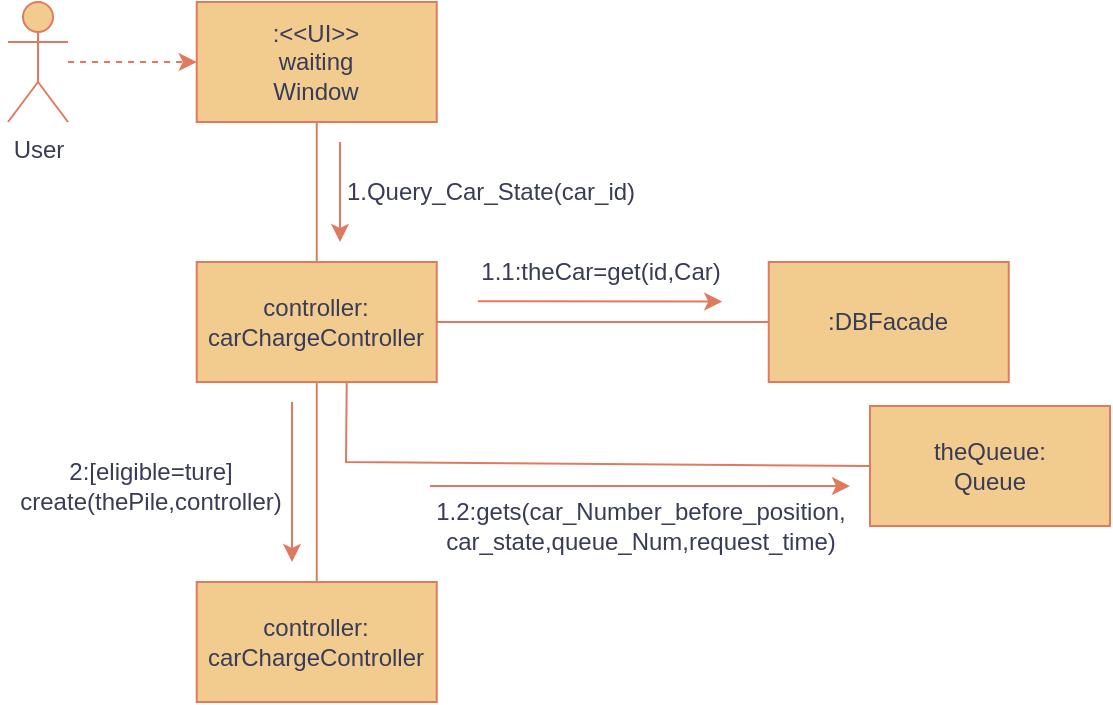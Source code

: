 <mxfile version="27.0.8">
  <diagram name="第 1 页" id="bHcTDLf7TKKdNk15PB5Z">
    <mxGraphModel dx="541" dy="322" grid="1" gridSize="10" guides="1" tooltips="1" connect="1" arrows="1" fold="1" page="1" pageScale="1" pageWidth="827" pageHeight="1169" math="0" shadow="0">
      <root>
        <mxCell id="0" />
        <mxCell id="1" parent="0" />
        <mxCell id="YLqs5a6kLeAyBYIjlwHh-1" value="User" style="shape=umlActor;verticalLabelPosition=bottom;verticalAlign=top;html=1;rounded=0;labelBackgroundColor=none;fillColor=#F2CC8F;strokeColor=#E07A5F;fontColor=#393C56;" parent="1" vertex="1">
          <mxGeometry x="44" y="100" width="30" height="60" as="geometry" />
        </mxCell>
        <mxCell id="YLqs5a6kLeAyBYIjlwHh-2" value="controller:&lt;br&gt;carChargeController" style="rounded=0;whiteSpace=wrap;html=1;labelBackgroundColor=none;fillColor=#F2CC8F;strokeColor=#E07A5F;fontColor=#393C56;" parent="1" vertex="1">
          <mxGeometry x="138.37" y="230" width="120" height="60" as="geometry" />
        </mxCell>
        <mxCell id="YLqs5a6kLeAyBYIjlwHh-4" value="" style="endArrow=classic;dashed=1;html=1;rounded=0;entryX=0;entryY=0.5;entryDx=0;entryDy=0;startArrow=none;startFill=0;endFill=1;labelBackgroundColor=none;strokeColor=#E07A5F;fontColor=default;" parent="1" source="YLqs5a6kLeAyBYIjlwHh-1" target="YLqs5a6kLeAyBYIjlwHh-26" edge="1">
          <mxGeometry width="50" height="50" relative="1" as="geometry">
            <mxPoint x="14" y="158" as="sourcePoint" />
            <mxPoint x="124" y="140" as="targetPoint" />
          </mxGeometry>
        </mxCell>
        <mxCell id="YLqs5a6kLeAyBYIjlwHh-11" value="theQueue:&lt;div&gt;Queue&lt;/div&gt;" style="rounded=0;whiteSpace=wrap;html=1;labelBackgroundColor=none;fillColor=#F2CC8F;strokeColor=#E07A5F;fontColor=#393C56;" parent="1" vertex="1">
          <mxGeometry x="475" y="302" width="120" height="60" as="geometry" />
        </mxCell>
        <mxCell id="YLqs5a6kLeAyBYIjlwHh-14" value=":DBFacade" style="rounded=0;whiteSpace=wrap;html=1;labelBackgroundColor=none;fillColor=#F2CC8F;strokeColor=#E07A5F;fontColor=#393C56;" parent="1" vertex="1">
          <mxGeometry x="424.37" y="230" width="120" height="60" as="geometry" />
        </mxCell>
        <mxCell id="YLqs5a6kLeAyBYIjlwHh-17" value="1.1:theCar=get(id,Car)" style="text;html=1;align=center;verticalAlign=middle;resizable=0;points=[];autosize=1;strokeColor=none;fillColor=none;rounded=0;labelBackgroundColor=none;fontColor=#393C56;" parent="1" vertex="1">
          <mxGeometry x="270" y="220" width="140" height="30" as="geometry" />
        </mxCell>
        <mxCell id="YLqs5a6kLeAyBYIjlwHh-19" value="" style="endArrow=classic;html=1;rounded=0;labelBackgroundColor=none;strokeColor=#E07A5F;fontColor=default;exitX=0.099;exitY=-0.003;exitDx=0;exitDy=0;exitPerimeter=0;" parent="1" edge="1">
          <mxGeometry width="50" height="50" relative="1" as="geometry">
            <mxPoint x="278.91" y="249.66" as="sourcePoint" />
            <mxPoint x="401.09" y="249.75" as="targetPoint" />
          </mxGeometry>
        </mxCell>
        <mxCell id="YLqs5a6kLeAyBYIjlwHh-22" value="" style="endArrow=none;html=1;rounded=0;entryX=0;entryY=0.5;entryDx=0;entryDy=0;labelBackgroundColor=none;strokeColor=#E07A5F;fontColor=default;exitX=0.75;exitY=1;exitDx=0;exitDy=0;" parent="1" target="YLqs5a6kLeAyBYIjlwHh-11" edge="1">
          <mxGeometry width="50" height="50" relative="1" as="geometry">
            <mxPoint x="213.37" y="290" as="sourcePoint" />
            <mxPoint x="215" y="312.711" as="targetPoint" />
            <Array as="points">
              <mxPoint x="213" y="330" />
            </Array>
          </mxGeometry>
        </mxCell>
        <mxCell id="YLqs5a6kLeAyBYIjlwHh-28" value="" style="edgeStyle=orthogonalEdgeStyle;rounded=0;orthogonalLoop=1;jettySize=auto;html=1;endArrow=none;startFill=0;labelBackgroundColor=none;strokeColor=#E07A5F;fontColor=default;" parent="1" source="YLqs5a6kLeAyBYIjlwHh-26" target="YLqs5a6kLeAyBYIjlwHh-2" edge="1">
          <mxGeometry relative="1" as="geometry" />
        </mxCell>
        <mxCell id="YLqs5a6kLeAyBYIjlwHh-26" value=":&amp;lt;&amp;lt;UI&amp;gt;&amp;gt;&lt;div&gt;waiting&lt;/div&gt;&lt;div&gt;Window&lt;/div&gt;" style="rounded=0;whiteSpace=wrap;html=1;labelBackgroundColor=none;fillColor=#F2CC8F;strokeColor=#E07A5F;fontColor=#393C56;" parent="1" vertex="1">
          <mxGeometry x="138.37" y="100" width="120" height="60" as="geometry" />
        </mxCell>
        <mxCell id="YLqs5a6kLeAyBYIjlwHh-29" value="" style="endArrow=classic;html=1;rounded=0;strokeColor=#E07A5F;fontColor=#393C56;fillColor=#F2CC8F;" parent="1" edge="1">
          <mxGeometry width="50" height="50" relative="1" as="geometry">
            <mxPoint x="210" y="170" as="sourcePoint" />
            <mxPoint x="210" y="220" as="targetPoint" />
          </mxGeometry>
        </mxCell>
        <mxCell id="YLqs5a6kLeAyBYIjlwHh-30" value="1.Query_Car_State(car_id)" style="text;html=1;align=center;verticalAlign=middle;resizable=0;points=[];autosize=1;strokeColor=none;fillColor=none;fontColor=#393C56;" parent="1" vertex="1">
          <mxGeometry x="200" y="179.6" width="170" height="30" as="geometry" />
        </mxCell>
        <mxCell id="YLqs5a6kLeAyBYIjlwHh-31" value="controller:&lt;br&gt;carChargeController" style="rounded=0;whiteSpace=wrap;html=1;labelBackgroundColor=none;fillColor=#F2CC8F;strokeColor=#E07A5F;fontColor=#393C56;" parent="1" vertex="1">
          <mxGeometry x="138.37" y="390" width="120" height="60" as="geometry" />
        </mxCell>
        <mxCell id="YLqs5a6kLeAyBYIjlwHh-35" value="" style="endArrow=none;html=1;rounded=0;strokeColor=#E07A5F;fontColor=#393C56;fillColor=#F2CC8F;entryX=0;entryY=0.5;entryDx=0;entryDy=0;" parent="1" source="YLqs5a6kLeAyBYIjlwHh-2" target="YLqs5a6kLeAyBYIjlwHh-14" edge="1">
          <mxGeometry width="50" height="50" relative="1" as="geometry">
            <mxPoint x="258.37" y="310" as="sourcePoint" />
            <mxPoint x="329.081" y="260" as="targetPoint" />
          </mxGeometry>
        </mxCell>
        <mxCell id="YLqs5a6kLeAyBYIjlwHh-36" value="1.2:gets(car_Number_before_position,&lt;div&gt;car_state,queue_Num,request_time)&lt;/div&gt;" style="text;html=1;align=center;verticalAlign=middle;resizable=0;points=[];autosize=1;strokeColor=none;fillColor=none;fontColor=#393C56;" parent="1" vertex="1">
          <mxGeometry x="245" y="342" width="230" height="40" as="geometry" />
        </mxCell>
        <mxCell id="YLqs5a6kLeAyBYIjlwHh-37" value="2:[eligible=ture]&lt;div&gt;create(thePile,controller)&lt;/div&gt;" style="text;html=1;align=center;verticalAlign=middle;resizable=0;points=[];autosize=1;strokeColor=none;fillColor=none;fontColor=#393C56;" parent="1" vertex="1">
          <mxGeometry x="40" y="322" width="150" height="40" as="geometry" />
        </mxCell>
        <mxCell id="YLqs5a6kLeAyBYIjlwHh-41" value="" style="endArrow=classic;html=1;rounded=0;strokeColor=#E07A5F;fontColor=#393C56;fillColor=#F2CC8F;" parent="1" edge="1">
          <mxGeometry width="50" height="50" relative="1" as="geometry">
            <mxPoint x="186" y="300" as="sourcePoint" />
            <mxPoint x="186" y="380" as="targetPoint" />
          </mxGeometry>
        </mxCell>
        <mxCell id="YLqs5a6kLeAyBYIjlwHh-42" value="" style="endArrow=classic;html=1;rounded=0;labelBackgroundColor=none;strokeColor=#E07A5F;fontColor=default;exitX=0.099;exitY=-0.003;exitDx=0;exitDy=0;exitPerimeter=0;" parent="1" edge="1">
          <mxGeometry width="50" height="50" relative="1" as="geometry">
            <mxPoint x="255" y="342" as="sourcePoint" />
            <mxPoint x="465" y="342" as="targetPoint" />
          </mxGeometry>
        </mxCell>
        <mxCell id="fSRb0JVIdu4kkfhhihxJ-1" value="" style="endArrow=none;html=1;rounded=0;strokeColor=#E07A5F;fontColor=#393C56;fillColor=#F2CC8F;entryX=0.5;entryY=0;entryDx=0;entryDy=0;" edge="1" parent="1" source="YLqs5a6kLeAyBYIjlwHh-2" target="YLqs5a6kLeAyBYIjlwHh-31">
          <mxGeometry width="50" height="50" relative="1" as="geometry">
            <mxPoint x="198.37" y="340" as="sourcePoint" />
            <mxPoint x="198.37" y="360.711" as="targetPoint" />
          </mxGeometry>
        </mxCell>
      </root>
    </mxGraphModel>
  </diagram>
</mxfile>
